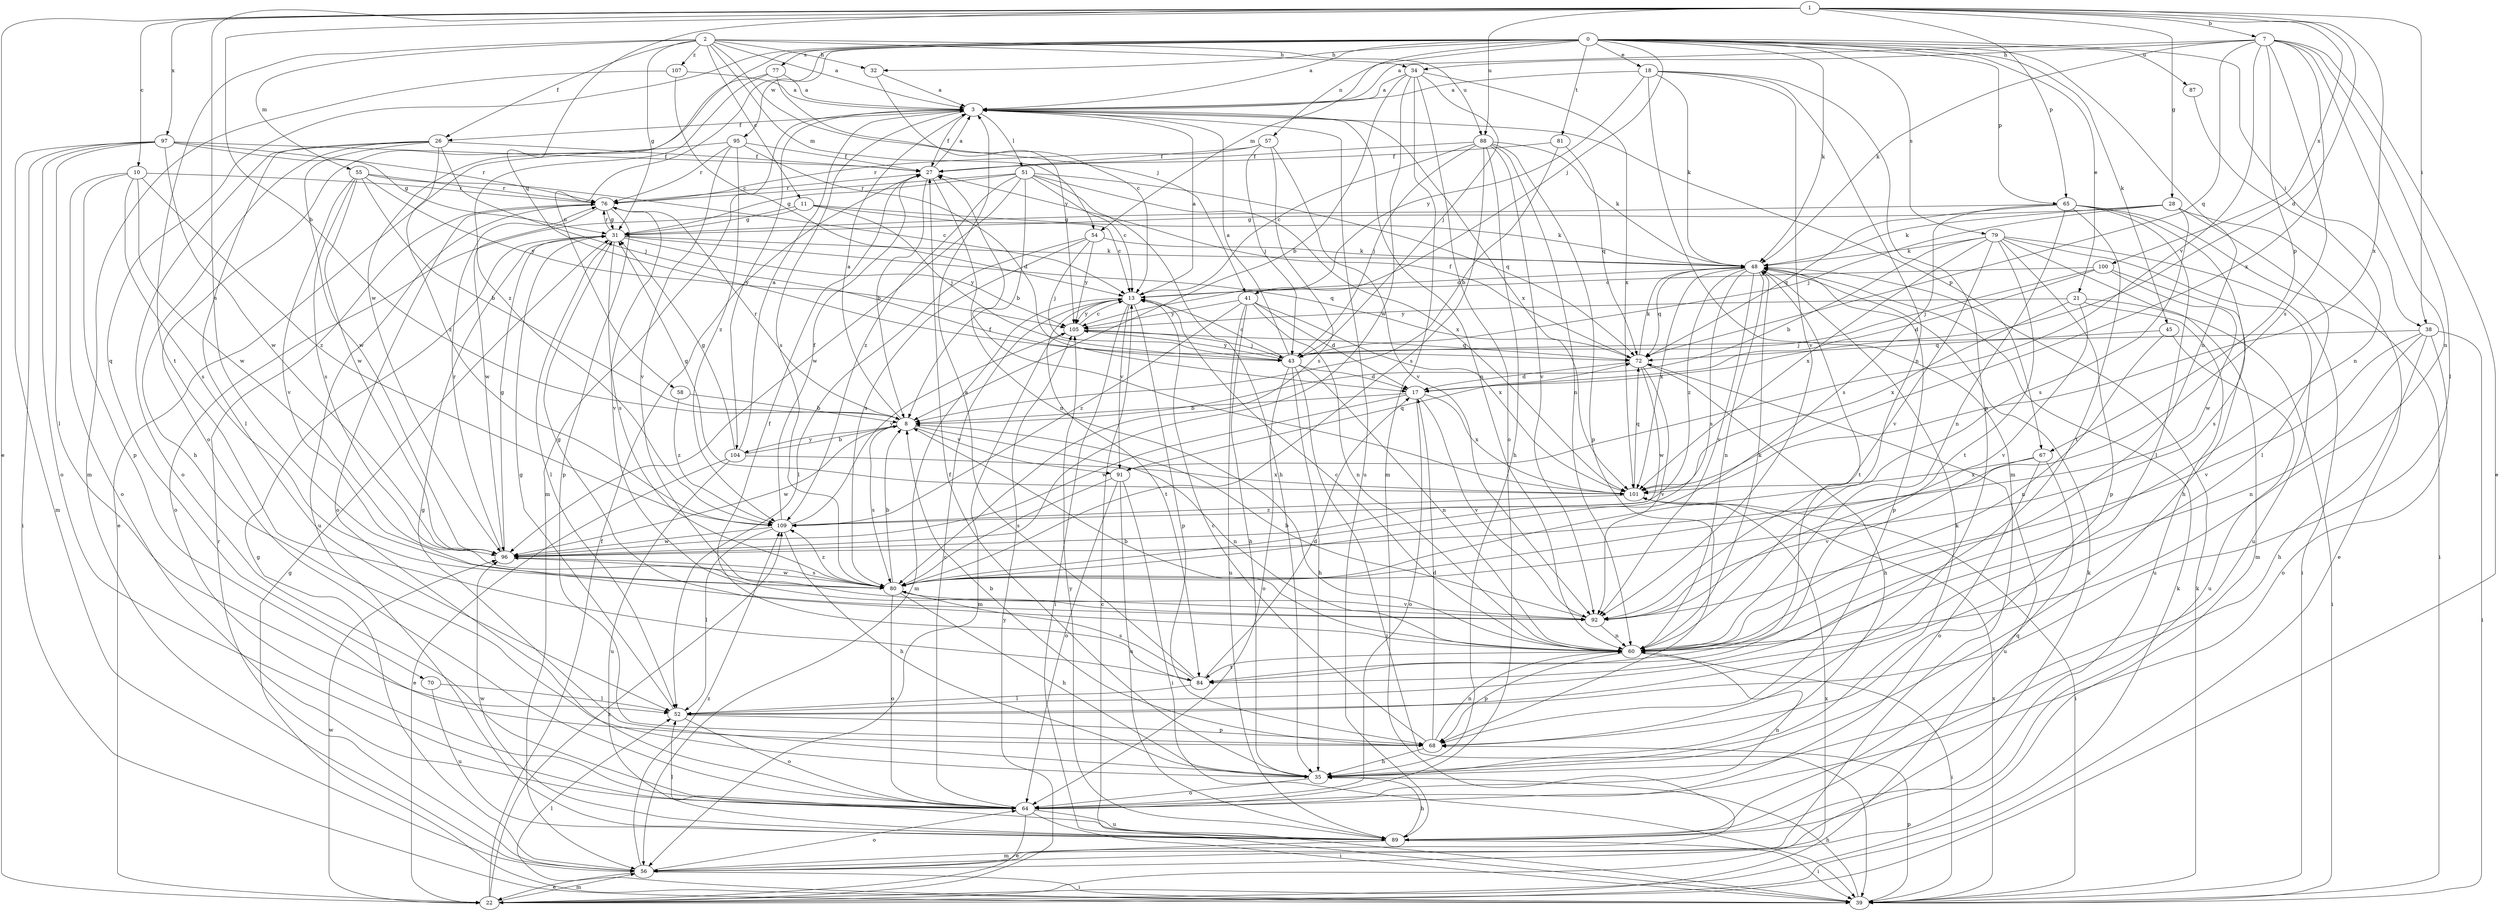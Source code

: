 strict digraph  {
0;
1;
2;
3;
7;
8;
10;
11;
13;
17;
18;
21;
22;
26;
27;
28;
31;
32;
34;
35;
38;
39;
41;
43;
45;
48;
51;
52;
54;
55;
56;
57;
58;
60;
64;
65;
67;
68;
70;
72;
76;
77;
79;
80;
81;
84;
87;
88;
89;
91;
92;
95;
96;
97;
100;
101;
104;
105;
107;
109;
0 -> 3  [label=a];
0 -> 18  [label=e];
0 -> 21  [label=e];
0 -> 32  [label=h];
0 -> 38  [label=i];
0 -> 41  [label=j];
0 -> 45  [label=k];
0 -> 48  [label=k];
0 -> 54  [label=m];
0 -> 57  [label=n];
0 -> 58  [label=n];
0 -> 60  [label=n];
0 -> 65  [label=p];
0 -> 70  [label=q];
0 -> 77  [label=s];
0 -> 79  [label=s];
0 -> 81  [label=t];
0 -> 87  [label=u];
0 -> 95  [label=w];
0 -> 96  [label=w];
1 -> 7  [label=b];
1 -> 8  [label=b];
1 -> 10  [label=c];
1 -> 17  [label=d];
1 -> 22  [label=e];
1 -> 28  [label=g];
1 -> 38  [label=i];
1 -> 65  [label=p];
1 -> 72  [label=q];
1 -> 80  [label=s];
1 -> 88  [label=u];
1 -> 97  [label=x];
1 -> 100  [label=x];
1 -> 101  [label=x];
2 -> 3  [label=a];
2 -> 11  [label=c];
2 -> 26  [label=f];
2 -> 31  [label=g];
2 -> 32  [label=h];
2 -> 34  [label=h];
2 -> 41  [label=j];
2 -> 54  [label=m];
2 -> 55  [label=m];
2 -> 84  [label=t];
2 -> 88  [label=u];
2 -> 107  [label=z];
3 -> 26  [label=f];
3 -> 27  [label=f];
3 -> 51  [label=l];
3 -> 56  [label=m];
3 -> 60  [label=n];
3 -> 67  [label=p];
3 -> 80  [label=s];
3 -> 89  [label=u];
3 -> 101  [label=x];
3 -> 104  [label=y];
7 -> 3  [label=a];
7 -> 22  [label=e];
7 -> 34  [label=h];
7 -> 48  [label=k];
7 -> 52  [label=l];
7 -> 60  [label=n];
7 -> 67  [label=p];
7 -> 72  [label=q];
7 -> 80  [label=s];
7 -> 91  [label=v];
7 -> 101  [label=x];
8 -> 3  [label=a];
8 -> 60  [label=n];
8 -> 76  [label=r];
8 -> 80  [label=s];
8 -> 91  [label=v];
8 -> 96  [label=w];
8 -> 104  [label=y];
10 -> 64  [label=o];
10 -> 68  [label=p];
10 -> 76  [label=r];
10 -> 80  [label=s];
10 -> 96  [label=w];
10 -> 109  [label=z];
11 -> 13  [label=c];
11 -> 31  [label=g];
11 -> 43  [label=j];
11 -> 48  [label=k];
11 -> 64  [label=o];
13 -> 3  [label=a];
13 -> 39  [label=i];
13 -> 56  [label=m];
13 -> 68  [label=p];
13 -> 84  [label=t];
13 -> 91  [label=v];
13 -> 105  [label=y];
17 -> 8  [label=b];
17 -> 64  [label=o];
17 -> 92  [label=v];
17 -> 96  [label=w];
17 -> 101  [label=x];
18 -> 3  [label=a];
18 -> 48  [label=k];
18 -> 56  [label=m];
18 -> 60  [label=n];
18 -> 68  [label=p];
18 -> 92  [label=v];
18 -> 105  [label=y];
21 -> 39  [label=i];
21 -> 89  [label=u];
21 -> 92  [label=v];
21 -> 101  [label=x];
21 -> 105  [label=y];
22 -> 27  [label=f];
22 -> 48  [label=k];
22 -> 56  [label=m];
22 -> 72  [label=q];
22 -> 96  [label=w];
22 -> 101  [label=x];
22 -> 105  [label=y];
22 -> 109  [label=z];
26 -> 27  [label=f];
26 -> 35  [label=h];
26 -> 43  [label=j];
26 -> 52  [label=l];
26 -> 64  [label=o];
26 -> 96  [label=w];
26 -> 109  [label=z];
27 -> 3  [label=a];
27 -> 8  [label=b];
27 -> 60  [label=n];
27 -> 76  [label=r];
28 -> 22  [label=e];
28 -> 31  [label=g];
28 -> 43  [label=j];
28 -> 48  [label=k];
28 -> 52  [label=l];
28 -> 80  [label=s];
31 -> 48  [label=k];
31 -> 52  [label=l];
31 -> 72  [label=q];
31 -> 76  [label=r];
31 -> 80  [label=s];
31 -> 105  [label=y];
32 -> 3  [label=a];
32 -> 105  [label=y];
34 -> 3  [label=a];
34 -> 8  [label=b];
34 -> 43  [label=j];
34 -> 56  [label=m];
34 -> 64  [label=o];
34 -> 96  [label=w];
34 -> 101  [label=x];
35 -> 27  [label=f];
35 -> 31  [label=g];
35 -> 48  [label=k];
35 -> 64  [label=o];
38 -> 35  [label=h];
38 -> 39  [label=i];
38 -> 43  [label=j];
38 -> 60  [label=n];
38 -> 64  [label=o];
38 -> 92  [label=v];
39 -> 13  [label=c];
39 -> 31  [label=g];
39 -> 35  [label=h];
39 -> 48  [label=k];
39 -> 52  [label=l];
39 -> 68  [label=p];
39 -> 101  [label=x];
41 -> 17  [label=d];
41 -> 35  [label=h];
41 -> 60  [label=n];
41 -> 89  [label=u];
41 -> 101  [label=x];
41 -> 105  [label=y];
41 -> 109  [label=z];
43 -> 3  [label=a];
43 -> 13  [label=c];
43 -> 17  [label=d];
43 -> 35  [label=h];
43 -> 39  [label=i];
43 -> 60  [label=n];
43 -> 64  [label=o];
43 -> 105  [label=y];
45 -> 60  [label=n];
45 -> 72  [label=q];
45 -> 89  [label=u];
48 -> 13  [label=c];
48 -> 60  [label=n];
48 -> 68  [label=p];
48 -> 72  [label=q];
48 -> 80  [label=s];
48 -> 84  [label=t];
48 -> 92  [label=v];
48 -> 101  [label=x];
48 -> 109  [label=z];
51 -> 8  [label=b];
51 -> 13  [label=c];
51 -> 31  [label=g];
51 -> 35  [label=h];
51 -> 72  [label=q];
51 -> 76  [label=r];
51 -> 96  [label=w];
51 -> 101  [label=x];
51 -> 109  [label=z];
52 -> 31  [label=g];
52 -> 64  [label=o];
52 -> 68  [label=p];
54 -> 43  [label=j];
54 -> 48  [label=k];
54 -> 52  [label=l];
54 -> 80  [label=s];
54 -> 105  [label=y];
55 -> 8  [label=b];
55 -> 13  [label=c];
55 -> 76  [label=r];
55 -> 80  [label=s];
55 -> 92  [label=v];
55 -> 96  [label=w];
55 -> 105  [label=y];
56 -> 22  [label=e];
56 -> 31  [label=g];
56 -> 39  [label=i];
56 -> 48  [label=k];
56 -> 64  [label=o];
56 -> 76  [label=r];
56 -> 109  [label=z];
57 -> 27  [label=f];
57 -> 43  [label=j];
57 -> 76  [label=r];
57 -> 80  [label=s];
57 -> 92  [label=v];
58 -> 8  [label=b];
58 -> 109  [label=z];
60 -> 8  [label=b];
60 -> 13  [label=c];
60 -> 31  [label=g];
60 -> 39  [label=i];
60 -> 48  [label=k];
60 -> 68  [label=p];
60 -> 84  [label=t];
64 -> 13  [label=c];
64 -> 22  [label=e];
64 -> 39  [label=i];
64 -> 60  [label=n];
64 -> 89  [label=u];
65 -> 31  [label=g];
65 -> 35  [label=h];
65 -> 39  [label=i];
65 -> 52  [label=l];
65 -> 60  [label=n];
65 -> 72  [label=q];
65 -> 80  [label=s];
65 -> 84  [label=t];
67 -> 64  [label=o];
67 -> 89  [label=u];
67 -> 92  [label=v];
67 -> 101  [label=x];
68 -> 8  [label=b];
68 -> 13  [label=c];
68 -> 17  [label=d];
68 -> 35  [label=h];
68 -> 60  [label=n];
70 -> 52  [label=l];
70 -> 89  [label=u];
72 -> 17  [label=d];
72 -> 27  [label=f];
72 -> 35  [label=h];
72 -> 48  [label=k];
72 -> 92  [label=v];
72 -> 96  [label=w];
76 -> 31  [label=g];
76 -> 64  [label=o];
76 -> 68  [label=p];
76 -> 89  [label=u];
76 -> 92  [label=v];
76 -> 96  [label=w];
77 -> 3  [label=a];
77 -> 13  [label=c];
77 -> 64  [label=o];
77 -> 109  [label=z];
79 -> 8  [label=b];
79 -> 39  [label=i];
79 -> 48  [label=k];
79 -> 56  [label=m];
79 -> 68  [label=p];
79 -> 84  [label=t];
79 -> 89  [label=u];
79 -> 92  [label=v];
79 -> 101  [label=x];
80 -> 8  [label=b];
80 -> 35  [label=h];
80 -> 64  [label=o];
80 -> 92  [label=v];
80 -> 96  [label=w];
80 -> 109  [label=z];
81 -> 8  [label=b];
81 -> 27  [label=f];
81 -> 72  [label=q];
84 -> 3  [label=a];
84 -> 17  [label=d];
84 -> 27  [label=f];
84 -> 52  [label=l];
84 -> 80  [label=s];
87 -> 60  [label=n];
88 -> 13  [label=c];
88 -> 27  [label=f];
88 -> 35  [label=h];
88 -> 43  [label=j];
88 -> 48  [label=k];
88 -> 60  [label=n];
88 -> 68  [label=p];
88 -> 80  [label=s];
88 -> 92  [label=v];
89 -> 35  [label=h];
89 -> 39  [label=i];
89 -> 52  [label=l];
89 -> 56  [label=m];
89 -> 96  [label=w];
89 -> 105  [label=y];
91 -> 39  [label=i];
91 -> 64  [label=o];
91 -> 72  [label=q];
91 -> 80  [label=s];
91 -> 89  [label=u];
92 -> 8  [label=b];
92 -> 60  [label=n];
95 -> 17  [label=d];
95 -> 22  [label=e];
95 -> 27  [label=f];
95 -> 76  [label=r];
95 -> 92  [label=v];
95 -> 109  [label=z];
96 -> 31  [label=g];
96 -> 76  [label=r];
96 -> 80  [label=s];
97 -> 27  [label=f];
97 -> 31  [label=g];
97 -> 39  [label=i];
97 -> 52  [label=l];
97 -> 56  [label=m];
97 -> 64  [label=o];
97 -> 76  [label=r];
97 -> 96  [label=w];
100 -> 13  [label=c];
100 -> 17  [label=d];
100 -> 43  [label=j];
100 -> 80  [label=s];
100 -> 96  [label=w];
101 -> 27  [label=f];
101 -> 31  [label=g];
101 -> 39  [label=i];
101 -> 72  [label=q];
101 -> 109  [label=z];
104 -> 3  [label=a];
104 -> 8  [label=b];
104 -> 22  [label=e];
104 -> 31  [label=g];
104 -> 89  [label=u];
104 -> 101  [label=x];
105 -> 13  [label=c];
105 -> 43  [label=j];
105 -> 56  [label=m];
105 -> 72  [label=q];
107 -> 3  [label=a];
107 -> 13  [label=c];
107 -> 56  [label=m];
109 -> 27  [label=f];
109 -> 35  [label=h];
109 -> 52  [label=l];
109 -> 96  [label=w];
109 -> 105  [label=y];
}
